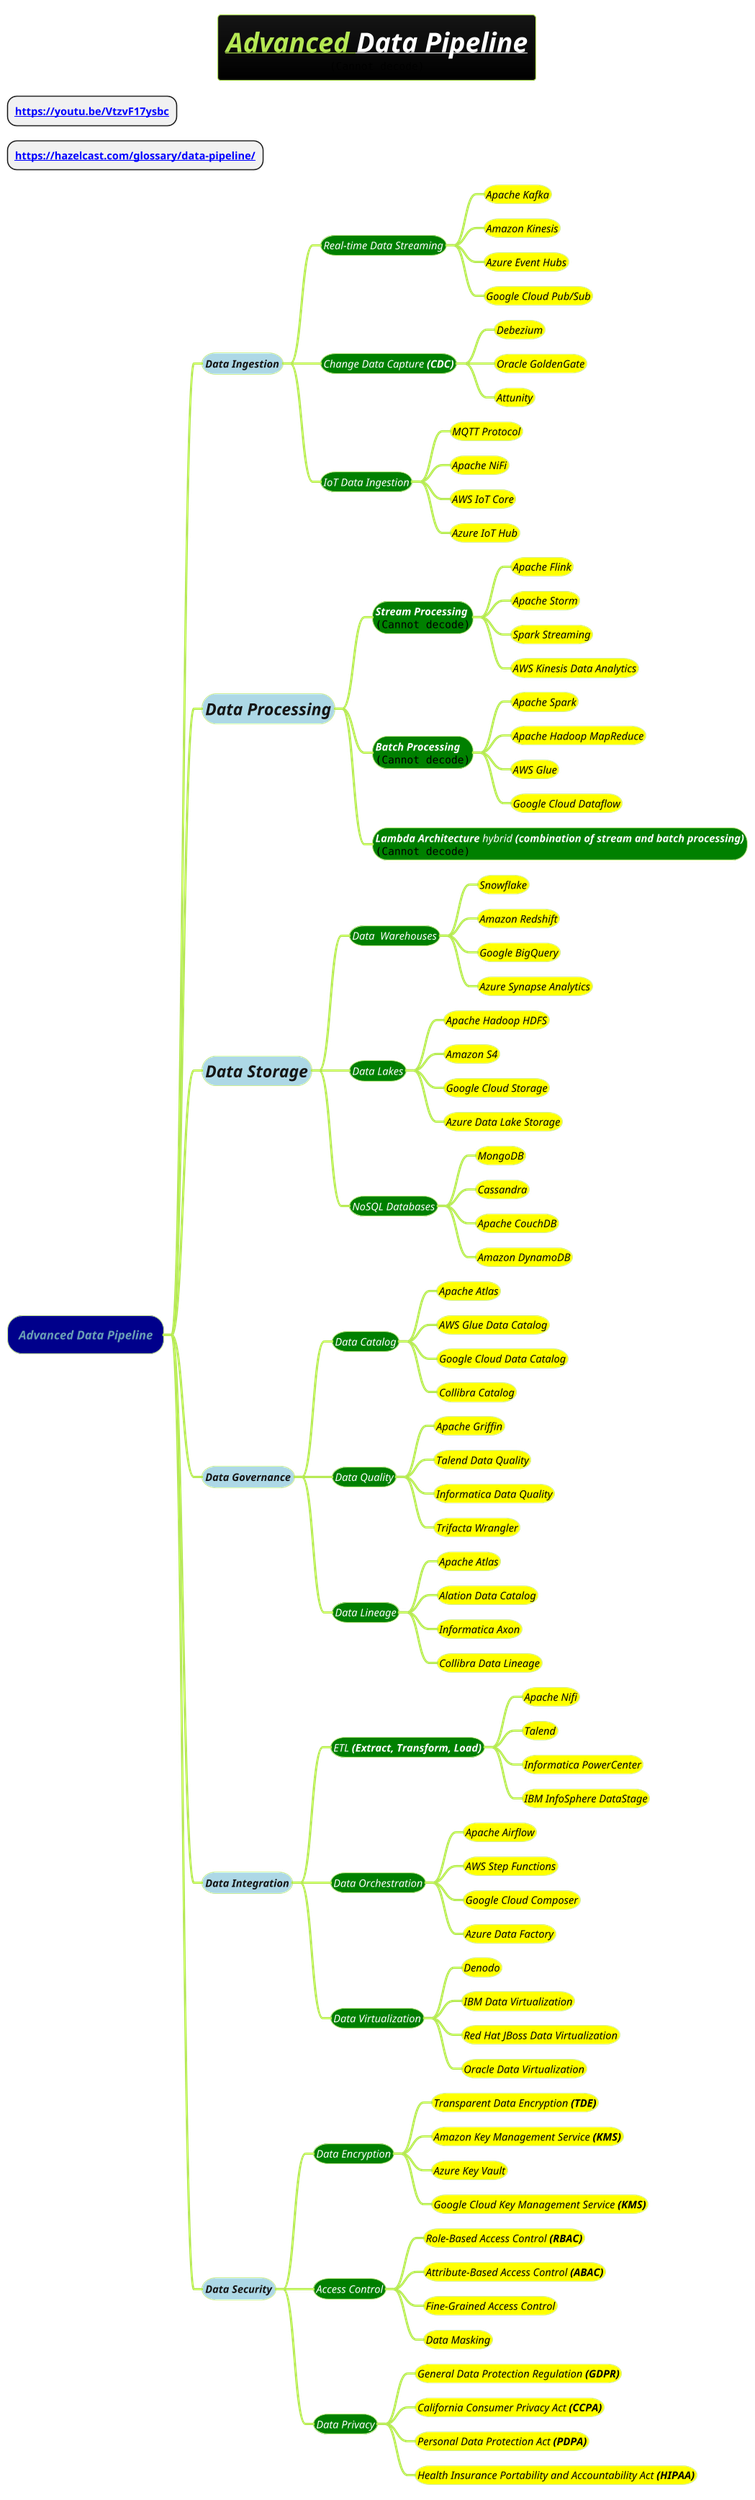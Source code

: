 @startmindmap
title =<i><b><u>Advanced [[data-pipeline.puml Data Pipeline]]\n<img:images/img.png>
* **[[https://youtu.be/VtzvF17ysbc  ]]**
* **[[https://hazelcast.com/glossary/data-pipeline/]]**

!theme hacker

*[#darkblue] <i>Advanced Data Pipeline
**[#lightblue] <i>Data Ingestion
***[#green] <color #white><i><size:14>Real-time Data Streaming
****[#yellow] <color #black><i><size:14>Apache Kafka
****[#yellow] <color #black><i><size:14>Amazon Kinesis
****[#yellow] <color #black><i><size:14>Azure Event Hubs
****[#yellow] <color #black><i><size:14>Google Cloud Pub/Sub
***[#green] <color #white><i><size:14>Change Data Capture **(CDC)**
****[#yellow] <color #black><i><size:14>Debezium
****[#yellow] <color #black><i><size:14>Oracle GoldenGate
****[#yellow] <color #black><i><size:14>Attunity
***[#green] <color #white><i><size:14>IoT Data Ingestion
****[#yellow] <color #black><i><size:14>MQTT Protocol
****[#yellow] <color #black><i><size:14>Apache NiFi
****[#yellow] <color #black><i><size:14>AWS IoT Core
****[#yellow] <color #black><i><size:14>Azure IoT Hub
**[#lightblue] <size:22><i>Data Processing
***[#green] <color #white><i><size:14>**Stream Processing**\n<img:images/stream-processing.png>
****[#yellow] <color #black><i><size:14>Apache Flink
****[#yellow] <color #black><i><size:14>Apache Storm
****[#yellow] <color #black><i><size:14>Spark Streaming
****[#yellow] <color #black><i><size:14>AWS Kinesis Data Analytics
***[#green] <color #white><i><size:14>**Batch Processing**\n<img:images/batch-processing.png>
****[#yellow] <color #black><i><size:14>Apache Spark
****[#yellow] <color #black><i><size:14>Apache Hadoop MapReduce
****[#yellow] <color #black><i><size:14>AWS Glue
****[#yellow] <color #black><i><size:14>Google Cloud Dataflow
***[#green] <color #white><i><size:14>**Lambda Architecture** hybrid **(combination of stream and batch processing)**\n<img:images/lambda-architecture.png>
**[#lightblue] <size:22><i>Data Storage
***[#green] <color #white><i><size:14>Data  Warehouses
****[#yellow] <color #black><i><size:14>Snowflake
****[#yellow] <color #black><i><size:14>Amazon Redshift
****[#yellow] <color #black><i><size:14>Google BigQuery
****[#yellow] <color #black><i><size:14>Azure Synapse Analytics
***[#green] <color #white><i><size:14>Data Lakes
****[#yellow] <color #black><i><size:14>Apache Hadoop HDFS
****[#yellow] <color #black><i><size:14>Amazon S4
****[#yellow] <color #black><i><size:14>Google Cloud Storage
****[#yellow] <color #black><i><size:14>Azure Data Lake Storage
***[#green] <color #white><i><size:14>NoSQL Databases
****[#yellow] <color #black><i><size:14>MongoDB
****[#yellow] <color #black><i><size:14>Cassandra
****[#yellow] <color #black><i><size:14>Apache CouchDB
****[#yellow] <color #black><i><size:14>Amazon DynamoDB
**[#lightblue] <i>Data Governance
***[#green] <color #white><i><size:14>Data Catalog
****[#yellow] <color #black><i><size:14>Apache Atlas
****[#yellow] <color #black><i><size:14>AWS Glue Data Catalog
****[#yellow] <color #black><i><size:14>Google Cloud Data Catalog
****[#yellow] <color #black><i><size:14>Collibra Catalog
***[#green] <color #white><i><size:14>Data Quality
****[#yellow] <color #black><i><size:14>Apache Griffin
****[#yellow] <color #black><i><size:14>Talend Data Quality
****[#yellow] <color #black><i><size:14>Informatica Data Quality
****[#yellow] <color #black><i><size:14>Trifacta Wrangler
***[#green] <color #white><i><size:14>Data Lineage
****[#yellow] <color #black><i><size:14>Apache Atlas
****[#yellow] <color #black><i><size:14>Alation Data Catalog
****[#yellow] <color #black><i><size:14>Informatica Axon
****[#yellow] <color #black><i><size:14>Collibra Data Lineage
**[#lightblue] <i>Data Integration
***[#green] <color #white><i><size:14>ETL **(Extract, Transform, Load)**
****[#yellow] <color #black><i><size:14>Apache Nifi
****[#yellow] <color #black><i><size:14>Talend
****[#yellow] <color #black><i><size:14>Informatica PowerCenter
****[#yellow] <color #black><i><size:14>IBM InfoSphere DataStage
***[#green] <color #white><i><size:14>Data Orchestration
****[#yellow] <color #black><i><size:14>Apache Airflow
****[#yellow] <color #black><i><size:14>AWS Step Functions
****[#yellow] <color #black><i><size:14>Google Cloud Composer
****[#yellow] <color #black><i><size:14>Azure Data Factory
***[#green] <color #white><i><size:14>Data Virtualization
****[#yellow] <color #black><i><size:14>Denodo
****[#yellow] <color #black><i><size:14>IBM Data Virtualization
****[#yellow] <color #black><i><size:14>Red Hat JBoss Data Virtualization
****[#yellow] <color #black><i><size:14>Oracle Data Virtualization
**[#lightblue] <i>Data Security
***[#green] <color #white><i><size:14>Data Encryption
****[#yellow] <color #black><i><size:14>Transparent Data Encryption **(TDE)**
****[#yellow] <color #black><i><size:14>Amazon Key Management Service **(KMS)**
****[#yellow] <color #black><i><size:14>Azure Key Vault
****[#yellow] <color #black><i><size:14>Google Cloud Key Management Service **(KMS)**
***[#green] <color #white><i><size:14>Access Control
****[#yellow] <color #black><i><size:14>Role-Based Access Control **(RBAC)**
****[#yellow] <color #black><i><size:14>Attribute-Based Access Control **(ABAC)**
****[#yellow] <color #black><i><size:14>Fine-Grained Access Control
****[#yellow] <color #black><i><size:14>Data Masking
***[#green] <color #white><i><size:14>Data Privacy
****[#yellow] <color #black><i><size:14>General Data Protection Regulation **(GDPR)**
****[#yellow] <color #black><i><size:14>California Consumer Privacy Act **(CCPA)**
****[#yellow] <color #black><i><size:14>Personal Data Protection Act **(PDPA)**
****[#yellow] <color #black><i><size:14>Health Insurance Portability and Accountability Act **(HIPAA)**
@endmindmap

